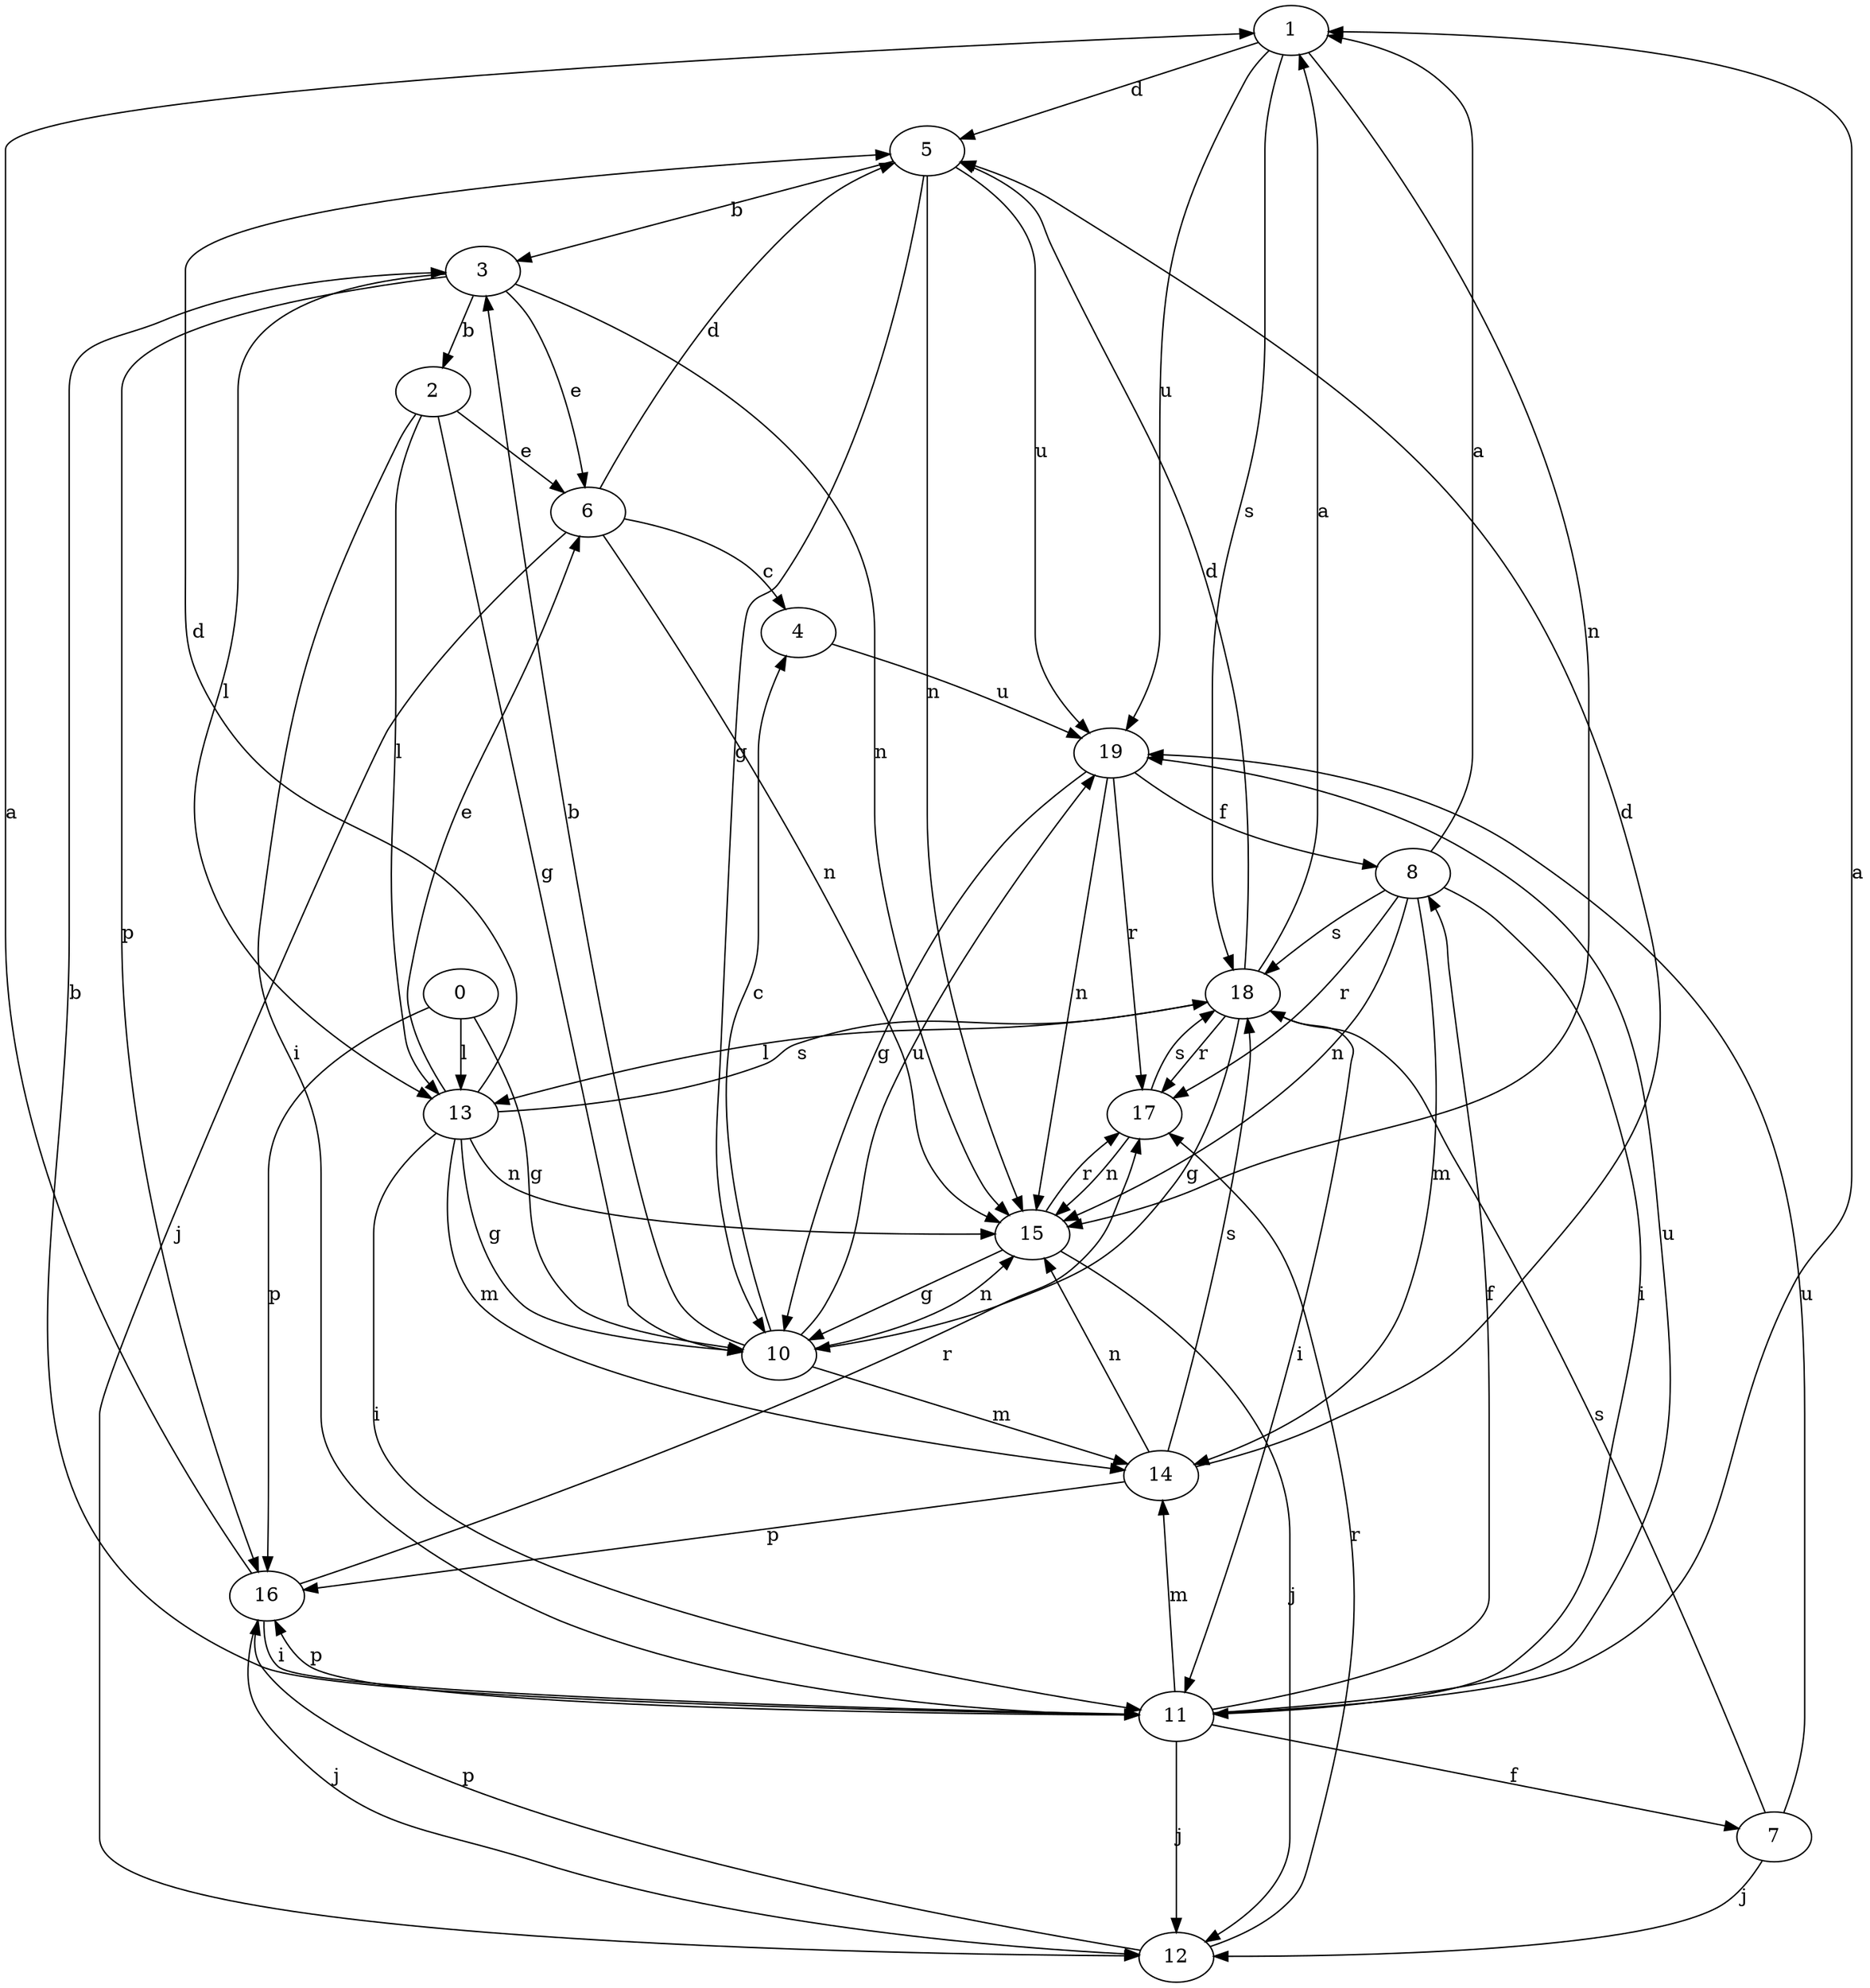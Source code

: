 strict digraph  {
1;
2;
3;
4;
5;
0;
6;
7;
8;
10;
11;
12;
13;
14;
15;
16;
17;
18;
19;
1 -> 5  [label=d];
1 -> 15  [label=n];
1 -> 18  [label=s];
1 -> 19  [label=u];
2 -> 6  [label=e];
2 -> 10  [label=g];
2 -> 11  [label=i];
2 -> 13  [label=l];
3 -> 2  [label=b];
3 -> 6  [label=e];
3 -> 13  [label=l];
3 -> 15  [label=n];
3 -> 16  [label=p];
4 -> 19  [label=u];
5 -> 3  [label=b];
5 -> 10  [label=g];
5 -> 15  [label=n];
5 -> 19  [label=u];
0 -> 10  [label=g];
0 -> 13  [label=l];
0 -> 16  [label=p];
6 -> 4  [label=c];
6 -> 5  [label=d];
6 -> 12  [label=j];
6 -> 15  [label=n];
7 -> 12  [label=j];
7 -> 18  [label=s];
7 -> 19  [label=u];
8 -> 1  [label=a];
8 -> 11  [label=i];
8 -> 14  [label=m];
8 -> 15  [label=n];
8 -> 17  [label=r];
8 -> 18  [label=s];
10 -> 3  [label=b];
10 -> 4  [label=c];
10 -> 14  [label=m];
10 -> 15  [label=n];
10 -> 19  [label=u];
11 -> 1  [label=a];
11 -> 3  [label=b];
11 -> 7  [label=f];
11 -> 8  [label=f];
11 -> 12  [label=j];
11 -> 14  [label=m];
11 -> 16  [label=p];
11 -> 19  [label=u];
12 -> 16  [label=p];
12 -> 17  [label=r];
13 -> 5  [label=d];
13 -> 6  [label=e];
13 -> 10  [label=g];
13 -> 11  [label=i];
13 -> 14  [label=m];
13 -> 15  [label=n];
13 -> 18  [label=s];
14 -> 5  [label=d];
14 -> 15  [label=n];
14 -> 16  [label=p];
14 -> 18  [label=s];
15 -> 10  [label=g];
15 -> 12  [label=j];
15 -> 17  [label=r];
16 -> 1  [label=a];
16 -> 11  [label=i];
16 -> 12  [label=j];
16 -> 17  [label=r];
17 -> 15  [label=n];
17 -> 18  [label=s];
18 -> 1  [label=a];
18 -> 5  [label=d];
18 -> 10  [label=g];
18 -> 11  [label=i];
18 -> 13  [label=l];
18 -> 17  [label=r];
19 -> 8  [label=f];
19 -> 10  [label=g];
19 -> 15  [label=n];
19 -> 17  [label=r];
}
